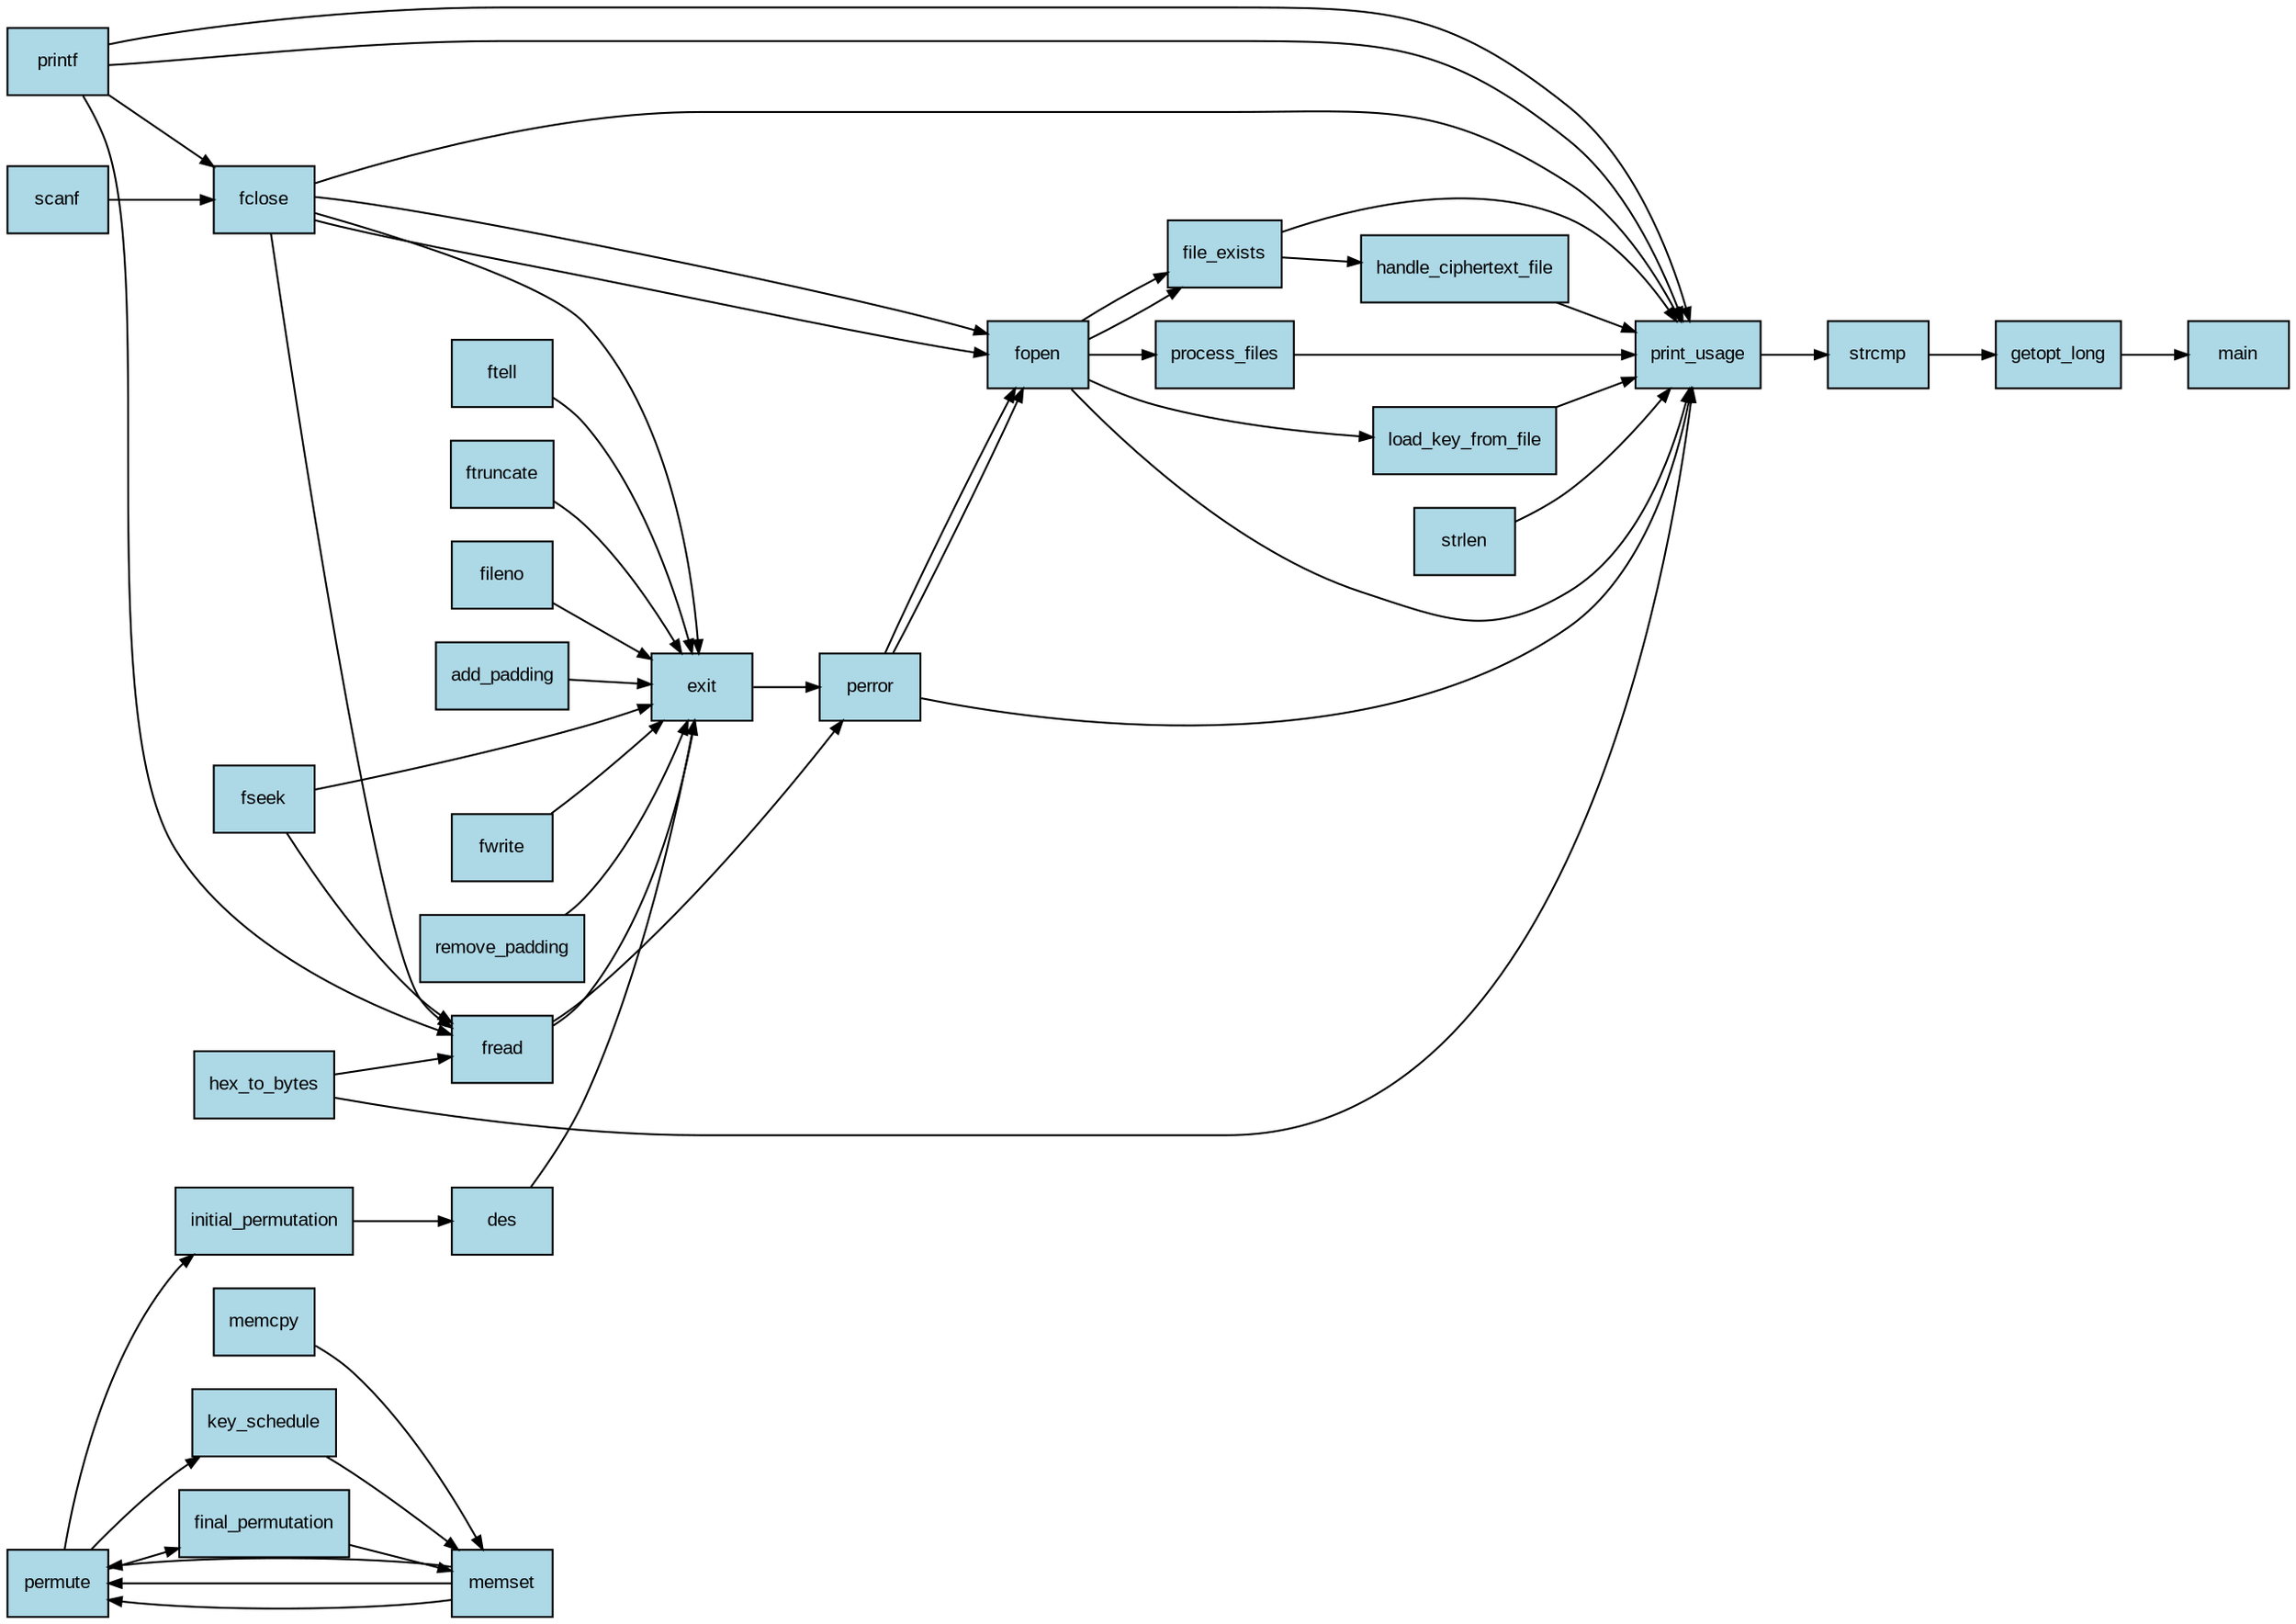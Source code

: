 digraph CalleeGraph {
    rankdir=LR;
    node [shape=box, style=filled, fillcolor=lightblue, fontname=Arial, fontsize=10];
    edge [color=black, arrowsize=0.7];
    "getopt_long" -> "main";
    "strcmp" -> "getopt_long";
    "print_usage" -> "strcmp";
    "printf" -> "print_usage";
    "printf" -> "print_usage";
    "load_key_from_file" -> "print_usage";
    "fopen" -> "load_key_from_file";
    "perror" -> "fopen";
    "fread" -> "perror";
    "fclose" -> "fread";
    "fseek" -> "fread";
    "hex_to_bytes" -> "fread";
    "printf" -> "fread";
    "strlen" -> "print_usage";
    "hex_to_bytes" -> "print_usage";
    "file_exists" -> "print_usage";
    "fopen" -> "file_exists";
    "fclose" -> "fopen";
    "handle_ciphertext_file" -> "print_usage";
    "file_exists" -> "handle_ciphertext_file";
    "fopen" -> "file_exists";
    "fclose" -> "fopen";
    "printf" -> "fclose";
    "scanf" -> "fclose";
    "fopen" -> "print_usage";
    "perror" -> "print_usage";
    "fclose" -> "print_usage";
    "process_files" -> "print_usage";
    "fopen" -> "process_files";
    "perror" -> "fopen";
    "exit" -> "perror";
    "fclose" -> "exit";
    "fread" -> "exit";
    "add_padding" -> "exit";
    "des" -> "exit";
    "initial_permutation" -> "des";
    "permute" -> "initial_permutation";
    "memset" -> "permute";
    "memcpy" -> "memset";
    "key_schedule" -> "memset";
    "permute" -> "key_schedule";
    "memset" -> "permute";
    "final_permutation" -> "memset";
    "permute" -> "final_permutation";
    "memset" -> "permute";
    "fwrite" -> "exit";
    "fseek" -> "exit";
    "remove_padding" -> "exit";
    "ftell" -> "exit";
    "ftruncate" -> "exit";
    "fileno" -> "exit";
}

